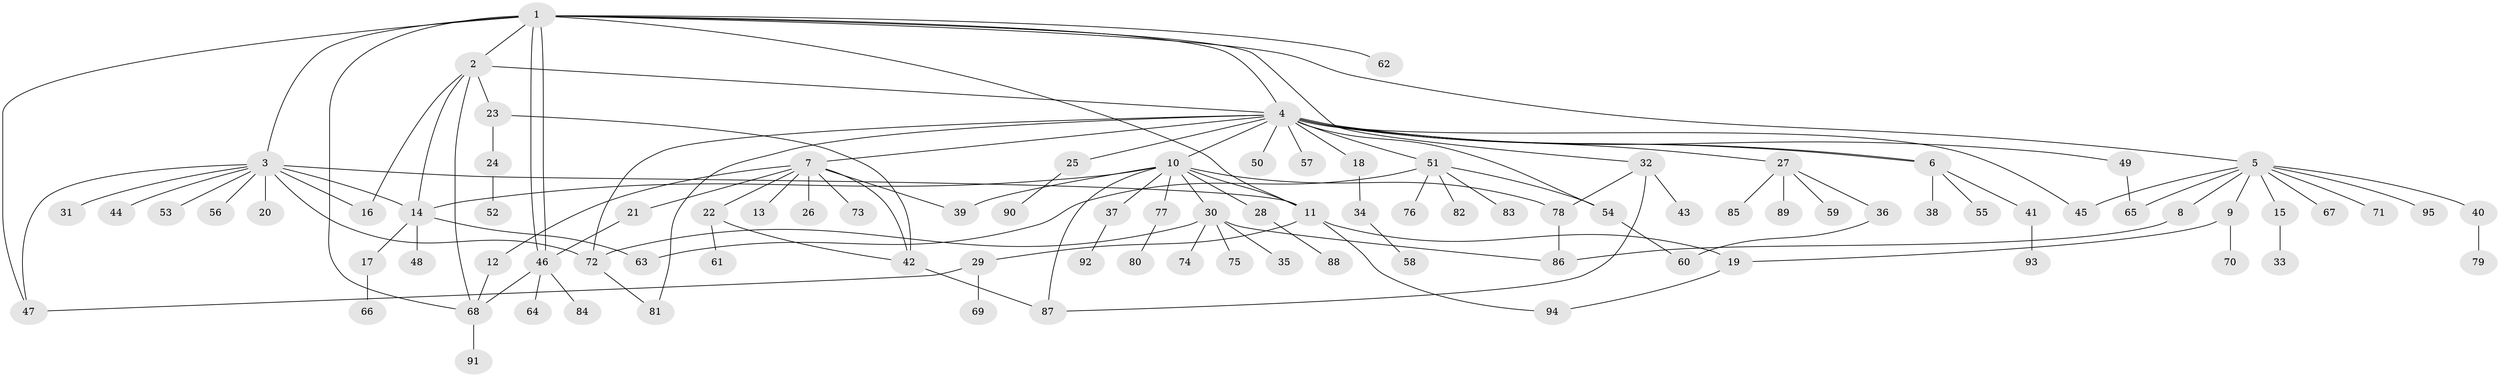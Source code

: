 // Generated by graph-tools (version 1.1) at 2025/11/02/27/25 16:11:14]
// undirected, 95 vertices, 126 edges
graph export_dot {
graph [start="1"]
  node [color=gray90,style=filled];
  1;
  2;
  3;
  4;
  5;
  6;
  7;
  8;
  9;
  10;
  11;
  12;
  13;
  14;
  15;
  16;
  17;
  18;
  19;
  20;
  21;
  22;
  23;
  24;
  25;
  26;
  27;
  28;
  29;
  30;
  31;
  32;
  33;
  34;
  35;
  36;
  37;
  38;
  39;
  40;
  41;
  42;
  43;
  44;
  45;
  46;
  47;
  48;
  49;
  50;
  51;
  52;
  53;
  54;
  55;
  56;
  57;
  58;
  59;
  60;
  61;
  62;
  63;
  64;
  65;
  66;
  67;
  68;
  69;
  70;
  71;
  72;
  73;
  74;
  75;
  76;
  77;
  78;
  79;
  80;
  81;
  82;
  83;
  84;
  85;
  86;
  87;
  88;
  89;
  90;
  91;
  92;
  93;
  94;
  95;
  1 -- 2;
  1 -- 3;
  1 -- 4;
  1 -- 5;
  1 -- 11;
  1 -- 32;
  1 -- 46;
  1 -- 46;
  1 -- 47;
  1 -- 62;
  1 -- 68;
  2 -- 4;
  2 -- 14;
  2 -- 16;
  2 -- 23;
  2 -- 68;
  3 -- 11;
  3 -- 14;
  3 -- 16;
  3 -- 20;
  3 -- 31;
  3 -- 44;
  3 -- 47;
  3 -- 53;
  3 -- 56;
  3 -- 72;
  4 -- 6;
  4 -- 6;
  4 -- 7;
  4 -- 10;
  4 -- 18;
  4 -- 25;
  4 -- 27;
  4 -- 45;
  4 -- 49;
  4 -- 50;
  4 -- 51;
  4 -- 54;
  4 -- 57;
  4 -- 72;
  4 -- 81;
  5 -- 8;
  5 -- 9;
  5 -- 15;
  5 -- 40;
  5 -- 45;
  5 -- 65;
  5 -- 67;
  5 -- 71;
  5 -- 95;
  6 -- 38;
  6 -- 41;
  6 -- 55;
  7 -- 12;
  7 -- 13;
  7 -- 21;
  7 -- 22;
  7 -- 26;
  7 -- 39;
  7 -- 42;
  7 -- 73;
  8 -- 86;
  9 -- 19;
  9 -- 70;
  10 -- 11;
  10 -- 14;
  10 -- 28;
  10 -- 30;
  10 -- 37;
  10 -- 39;
  10 -- 77;
  10 -- 78;
  10 -- 87;
  11 -- 19;
  11 -- 29;
  11 -- 94;
  12 -- 68;
  14 -- 17;
  14 -- 48;
  14 -- 63;
  15 -- 33;
  17 -- 66;
  18 -- 34;
  19 -- 94;
  21 -- 46;
  22 -- 42;
  22 -- 61;
  23 -- 24;
  23 -- 42;
  24 -- 52;
  25 -- 90;
  27 -- 36;
  27 -- 59;
  27 -- 85;
  27 -- 89;
  28 -- 88;
  29 -- 47;
  29 -- 69;
  30 -- 35;
  30 -- 72;
  30 -- 74;
  30 -- 75;
  30 -- 86;
  32 -- 43;
  32 -- 78;
  32 -- 87;
  34 -- 58;
  36 -- 60;
  37 -- 92;
  40 -- 79;
  41 -- 93;
  42 -- 87;
  46 -- 64;
  46 -- 68;
  46 -- 84;
  49 -- 65;
  51 -- 54;
  51 -- 63;
  51 -- 76;
  51 -- 82;
  51 -- 83;
  54 -- 60;
  68 -- 91;
  72 -- 81;
  77 -- 80;
  78 -- 86;
}
